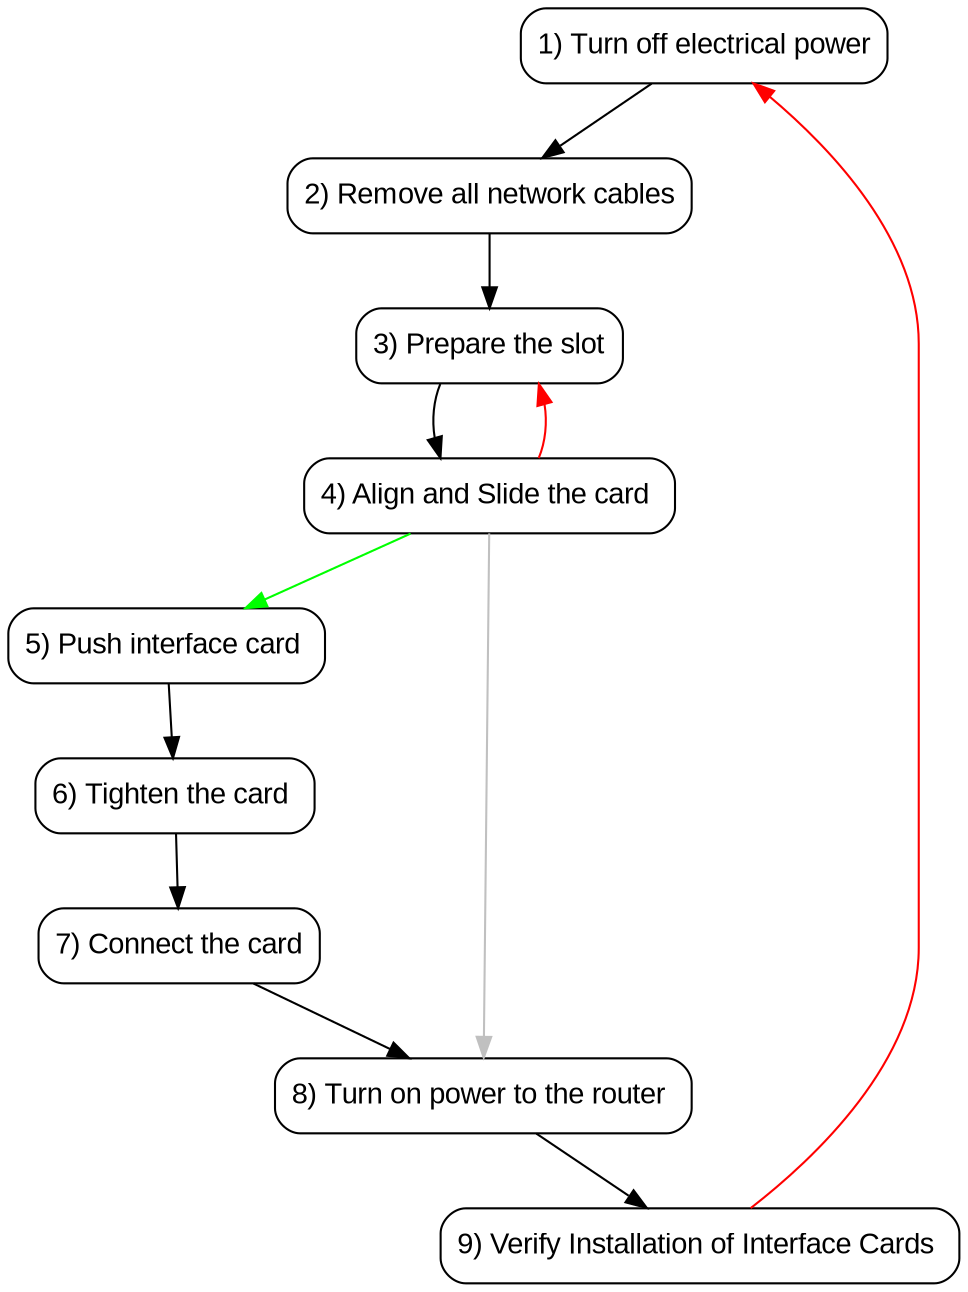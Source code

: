 /*
dot process.dot | neato -n2 -Tpng > process.png
dot process.dot | neato -n2 > process_O.dot
*/

/*digraph process {
  rankdir=TB;overlap=scalexy;sep=1;nodesep=1;
  node[fontsize=14.0; fontname="arial"]
  edge[fontsize=12.0; fontname="arial"]

  "1" [label="step 1"; shape=box,style="rounded", color=yellow]
  "2" [label="step 2"; shape=box,style="rounded", color=black]
  "3" [label="step 3"; shape=box,style="rounded", color=black]
  "4" [label="step 4"; shape=box,style="rounded", color=black]
  "5" [label="step 5"; shape=box,style="rounded", color=black]
  "6" [label="step 6"; shape=box,style="rounded", color=orange]

  "1" -> "2"  [];
  "2" -> "3"  [color=green];
  "2" -> "4"  [color=red];
  "2" -> "5"  [color=grey];
  "3" -> "6"  [];
  "4" -> "1"  [];
  "5" -> "6"  [];
}*/

digraph instructionSheet39 { rankdir=TB; overlap=scalexy; sep=1; nodesep=1; node[fontsize=14.0, fontname="arial", shape=box, style="rounded"] edge[fontsize=12.0, fontname="arial"] "128" [label="1) Turn off electrical power"]; "128" -> "129"; "129" [label="2) Remove all network cables"]; "129" -> "130"; "130" [label="3) Prepare the slot"]; "130" -> "131"; "131" [label="4) Align and Slide the card "]; "131" -> "132" [color=green]; "131" -> "130" [color=red]; "131" -> "135" [color=grey]; "132" [label="5) Push interface card "]; "132" -> "133"; "133" [label="6) Tighten the card "]; "133" -> "134"; "134" [label="7) Connect the card"]; "134" -> "135"; "135" [label="8) Turn on power to the router "]; "135" -> "136"; "136" [label="9) Verify Installation of Interface Cards "]; "136" -> "128" [color=red]; }

/*digraph process { rankdir=TB; overlap=scalexy; sep=1; nodesep=1; node[fontsize=14.0, fontname="arial", shape=box, style="rounded"] edge[fontsize=12.0, fontname="arial"] "44" [label="verifier ecran 1"]; "44" -> "45" [color=green]; "44" -> "46" [color=red]; "44" -> "46" [color=grey]; "45" [label="verif 2"]; "46" [label="verif 3"]; }
*/